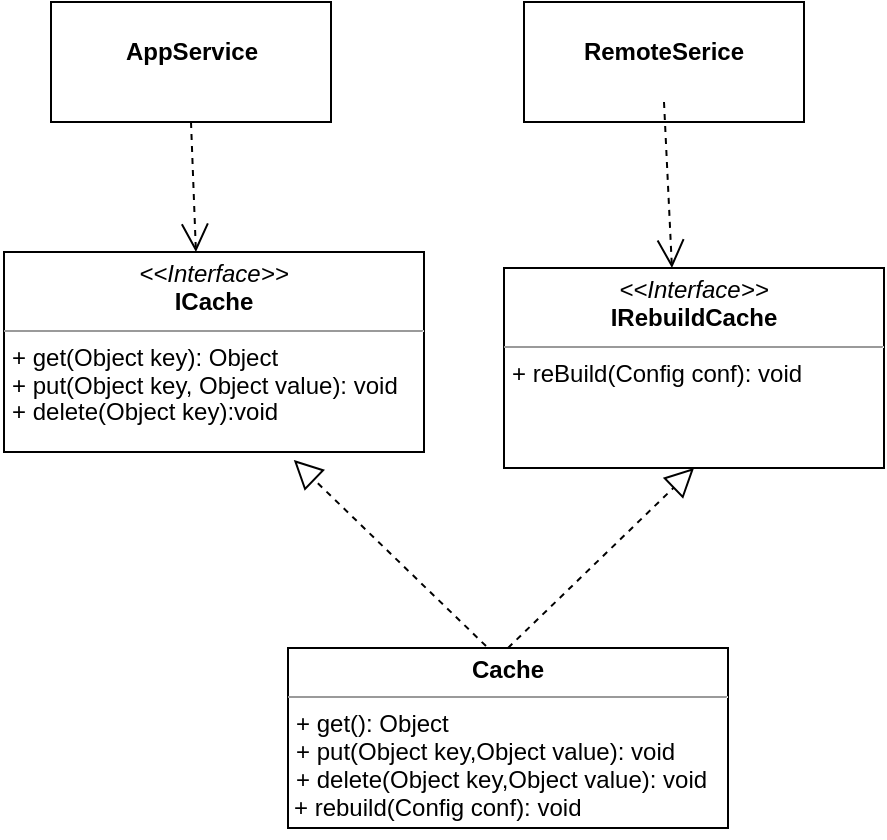 <mxfile version="13.2.4" type="github">
  <diagram id="ON5j_xGvzO0sUS6ltA9j" name="Page-1">
    <mxGraphModel dx="868" dy="450" grid="1" gridSize="10" guides="1" tooltips="1" connect="1" arrows="1" fold="1" page="1" pageScale="1" pageWidth="827" pageHeight="1169" math="0" shadow="0">
      <root>
        <mxCell id="0" />
        <mxCell id="1" parent="0" />
        <mxCell id="67ZJVcpwlXeCmWX8W9fx-5" value="&lt;p style=&quot;margin: 0px ; margin-top: 4px ; text-align: center&quot;&gt;&lt;i&gt;&amp;lt;&amp;lt;Interface&amp;gt;&amp;gt;&lt;/i&gt;&lt;br&gt;&lt;b&gt;ICache&lt;/b&gt;&lt;/p&gt;&lt;hr size=&quot;1&quot;&gt;&lt;p style=&quot;margin: 0px ; margin-left: 4px&quot;&gt;+ get(Object key): Object&lt;br&gt;+ put(Object key, Object value): void&lt;/p&gt;" style="verticalAlign=top;align=left;overflow=fill;fontSize=12;fontFamily=Helvetica;html=1;" vertex="1" parent="1">
          <mxGeometry x="220" y="185" width="210" height="100" as="geometry" />
        </mxCell>
        <mxCell id="67ZJVcpwlXeCmWX8W9fx-6" value="+ delete(Object key):void" style="text;strokeColor=none;fillColor=none;align=left;verticalAlign=top;spacingLeft=4;spacingRight=4;overflow=hidden;rotatable=0;points=[[0,0.5],[1,0.5]];portConstraint=eastwest;" vertex="1" parent="1">
          <mxGeometry x="218" y="251" width="191" height="26" as="geometry" />
        </mxCell>
        <mxCell id="67ZJVcpwlXeCmWX8W9fx-9" value="&lt;p style=&quot;margin: 0px ; margin-top: 4px ; text-align: center&quot;&gt;&lt;i&gt;&amp;lt;&amp;lt;Interface&amp;gt;&amp;gt;&lt;/i&gt;&lt;br&gt;&lt;b&gt;IRebuildCache&lt;/b&gt;&lt;/p&gt;&lt;hr size=&quot;1&quot;&gt;&lt;p style=&quot;margin: 0px ; margin-left: 4px&quot;&gt;&lt;span&gt;+ reBuild(Config conf): void&lt;/span&gt;&lt;/p&gt;" style="verticalAlign=top;align=left;overflow=fill;fontSize=12;fontFamily=Helvetica;html=1;" vertex="1" parent="1">
          <mxGeometry x="470" y="193" width="190" height="100" as="geometry" />
        </mxCell>
        <mxCell id="67ZJVcpwlXeCmWX8W9fx-10" value="&lt;p style=&quot;margin: 0px ; margin-top: 4px ; text-align: center&quot;&gt;&lt;b&gt;Cache&lt;/b&gt;&lt;/p&gt;&lt;hr size=&quot;1&quot;&gt;&lt;p style=&quot;margin: 0px ; margin-left: 4px&quot;&gt;+ get(): Object&lt;/p&gt;" style="verticalAlign=top;align=left;overflow=fill;fontSize=12;fontFamily=Helvetica;html=1;" vertex="1" parent="1">
          <mxGeometry x="362" y="383" width="220" height="90" as="geometry" />
        </mxCell>
        <mxCell id="67ZJVcpwlXeCmWX8W9fx-12" value="" style="endArrow=block;dashed=1;endFill=0;endSize=12;html=1;entryX=0.69;entryY=1.04;entryDx=0;entryDy=0;entryPerimeter=0;exitX=0.45;exitY=-0.011;exitDx=0;exitDy=0;exitPerimeter=0;" edge="1" parent="1" source="67ZJVcpwlXeCmWX8W9fx-10" target="67ZJVcpwlXeCmWX8W9fx-5">
          <mxGeometry width="160" relative="1" as="geometry">
            <mxPoint x="262" y="343" as="sourcePoint" />
            <mxPoint x="422" y="343" as="targetPoint" />
          </mxGeometry>
        </mxCell>
        <mxCell id="67ZJVcpwlXeCmWX8W9fx-13" value="" style="endArrow=block;dashed=1;endFill=0;endSize=12;html=1;entryX=0.5;entryY=1;entryDx=0;entryDy=0;exitX=0.5;exitY=0;exitDx=0;exitDy=0;" edge="1" parent="1" source="67ZJVcpwlXeCmWX8W9fx-10" target="67ZJVcpwlXeCmWX8W9fx-9">
          <mxGeometry width="160" relative="1" as="geometry">
            <mxPoint x="462" y="373" as="sourcePoint" />
            <mxPoint x="622" y="373" as="targetPoint" />
          </mxGeometry>
        </mxCell>
        <mxCell id="67ZJVcpwlXeCmWX8W9fx-15" value="+ put(Object key,Object value): void" style="text;strokeColor=none;fillColor=none;align=left;verticalAlign=top;spacingLeft=4;spacingRight=4;overflow=hidden;rotatable=0;points=[[0,0.5],[1,0.5]];portConstraint=eastwest;" vertex="1" parent="1">
          <mxGeometry x="360" y="421" width="210" height="26" as="geometry" />
        </mxCell>
        <mxCell id="67ZJVcpwlXeCmWX8W9fx-16" value="+ delete(Object key,Object value): void" style="text;strokeColor=none;fillColor=none;align=left;verticalAlign=top;spacingLeft=4;spacingRight=4;overflow=hidden;rotatable=0;points=[[0,0.5],[1,0.5]];portConstraint=eastwest;" vertex="1" parent="1">
          <mxGeometry x="360" y="435" width="222" height="26" as="geometry" />
        </mxCell>
        <mxCell id="67ZJVcpwlXeCmWX8W9fx-17" value="+ rebuild(Config conf): void" style="text;strokeColor=none;fillColor=none;align=left;verticalAlign=top;spacingLeft=4;spacingRight=4;overflow=hidden;rotatable=0;points=[[0,0.5],[1,0.5]];portConstraint=eastwest;" vertex="1" parent="1">
          <mxGeometry x="359" y="449" width="210" height="26" as="geometry" />
        </mxCell>
        <mxCell id="67ZJVcpwlXeCmWX8W9fx-22" value="&lt;p style=&quot;margin: 0px ; margin-top: 4px ; text-align: center&quot;&gt;&lt;br&gt;&lt;b&gt;AppService&lt;/b&gt;&lt;/p&gt;" style="verticalAlign=top;align=left;overflow=fill;fontSize=12;fontFamily=Helvetica;html=1;" vertex="1" parent="1">
          <mxGeometry x="243.5" y="60" width="140" height="60" as="geometry" />
        </mxCell>
        <mxCell id="67ZJVcpwlXeCmWX8W9fx-24" value="&lt;p style=&quot;margin: 0px ; margin-top: 4px ; text-align: center&quot;&gt;&lt;br&gt;&lt;b&gt;RemoteSerice&lt;/b&gt;&lt;/p&gt;" style="verticalAlign=top;align=left;overflow=fill;fontSize=12;fontFamily=Helvetica;html=1;" vertex="1" parent="1">
          <mxGeometry x="480" y="60" width="140" height="60" as="geometry" />
        </mxCell>
        <mxCell id="67ZJVcpwlXeCmWX8W9fx-26" value="" style="endArrow=open;endSize=12;dashed=1;html=1;entryX=0.457;entryY=0;entryDx=0;entryDy=0;exitX=0.5;exitY=1;exitDx=0;exitDy=0;entryPerimeter=0;" edge="1" parent="1" source="67ZJVcpwlXeCmWX8W9fx-22" target="67ZJVcpwlXeCmWX8W9fx-5">
          <mxGeometry width="160" relative="1" as="geometry">
            <mxPoint x="270" y="120" as="sourcePoint" />
            <mxPoint x="430" y="120" as="targetPoint" />
          </mxGeometry>
        </mxCell>
        <mxCell id="67ZJVcpwlXeCmWX8W9fx-28" value="" style="endArrow=open;endSize=12;dashed=1;html=1;entryX=0.442;entryY=0;entryDx=0;entryDy=0;entryPerimeter=0;" edge="1" parent="1" target="67ZJVcpwlXeCmWX8W9fx-9">
          <mxGeometry width="160" relative="1" as="geometry">
            <mxPoint x="550" y="110" as="sourcePoint" />
            <mxPoint x="710" y="110" as="targetPoint" />
          </mxGeometry>
        </mxCell>
      </root>
    </mxGraphModel>
  </diagram>
</mxfile>
